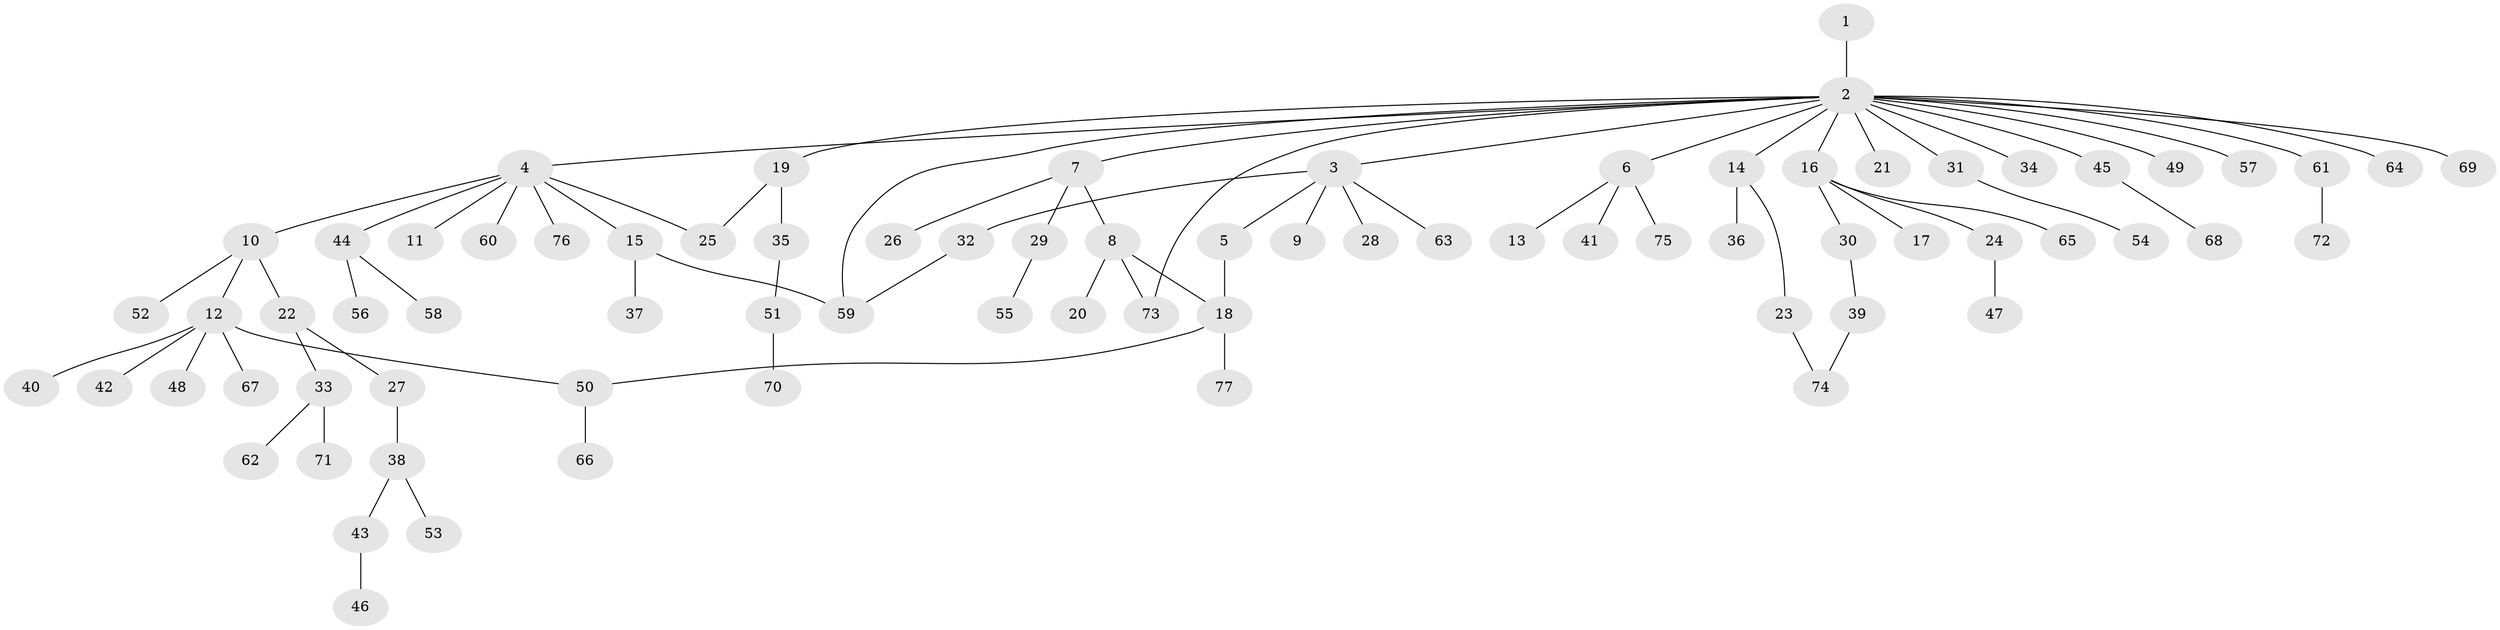 // Generated by graph-tools (version 1.1) at 2025/14/03/09/25 04:14:24]
// undirected, 77 vertices, 83 edges
graph export_dot {
graph [start="1"]
  node [color=gray90,style=filled];
  1;
  2;
  3;
  4;
  5;
  6;
  7;
  8;
  9;
  10;
  11;
  12;
  13;
  14;
  15;
  16;
  17;
  18;
  19;
  20;
  21;
  22;
  23;
  24;
  25;
  26;
  27;
  28;
  29;
  30;
  31;
  32;
  33;
  34;
  35;
  36;
  37;
  38;
  39;
  40;
  41;
  42;
  43;
  44;
  45;
  46;
  47;
  48;
  49;
  50;
  51;
  52;
  53;
  54;
  55;
  56;
  57;
  58;
  59;
  60;
  61;
  62;
  63;
  64;
  65;
  66;
  67;
  68;
  69;
  70;
  71;
  72;
  73;
  74;
  75;
  76;
  77;
  1 -- 2;
  2 -- 3;
  2 -- 4;
  2 -- 6;
  2 -- 7;
  2 -- 14;
  2 -- 16;
  2 -- 19;
  2 -- 21;
  2 -- 31;
  2 -- 34;
  2 -- 45;
  2 -- 49;
  2 -- 57;
  2 -- 59;
  2 -- 61;
  2 -- 64;
  2 -- 69;
  2 -- 73;
  3 -- 5;
  3 -- 9;
  3 -- 28;
  3 -- 32;
  3 -- 63;
  4 -- 10;
  4 -- 11;
  4 -- 15;
  4 -- 25;
  4 -- 44;
  4 -- 60;
  4 -- 76;
  5 -- 18;
  6 -- 13;
  6 -- 41;
  6 -- 75;
  7 -- 8;
  7 -- 26;
  7 -- 29;
  8 -- 18;
  8 -- 20;
  8 -- 73;
  10 -- 12;
  10 -- 22;
  10 -- 52;
  12 -- 40;
  12 -- 42;
  12 -- 48;
  12 -- 50;
  12 -- 67;
  14 -- 23;
  14 -- 36;
  15 -- 37;
  15 -- 59;
  16 -- 17;
  16 -- 24;
  16 -- 30;
  16 -- 65;
  18 -- 50;
  18 -- 77;
  19 -- 25;
  19 -- 35;
  22 -- 27;
  22 -- 33;
  23 -- 74;
  24 -- 47;
  27 -- 38;
  29 -- 55;
  30 -- 39;
  31 -- 54;
  32 -- 59;
  33 -- 62;
  33 -- 71;
  35 -- 51;
  38 -- 43;
  38 -- 53;
  39 -- 74;
  43 -- 46;
  44 -- 56;
  44 -- 58;
  45 -- 68;
  50 -- 66;
  51 -- 70;
  61 -- 72;
}

